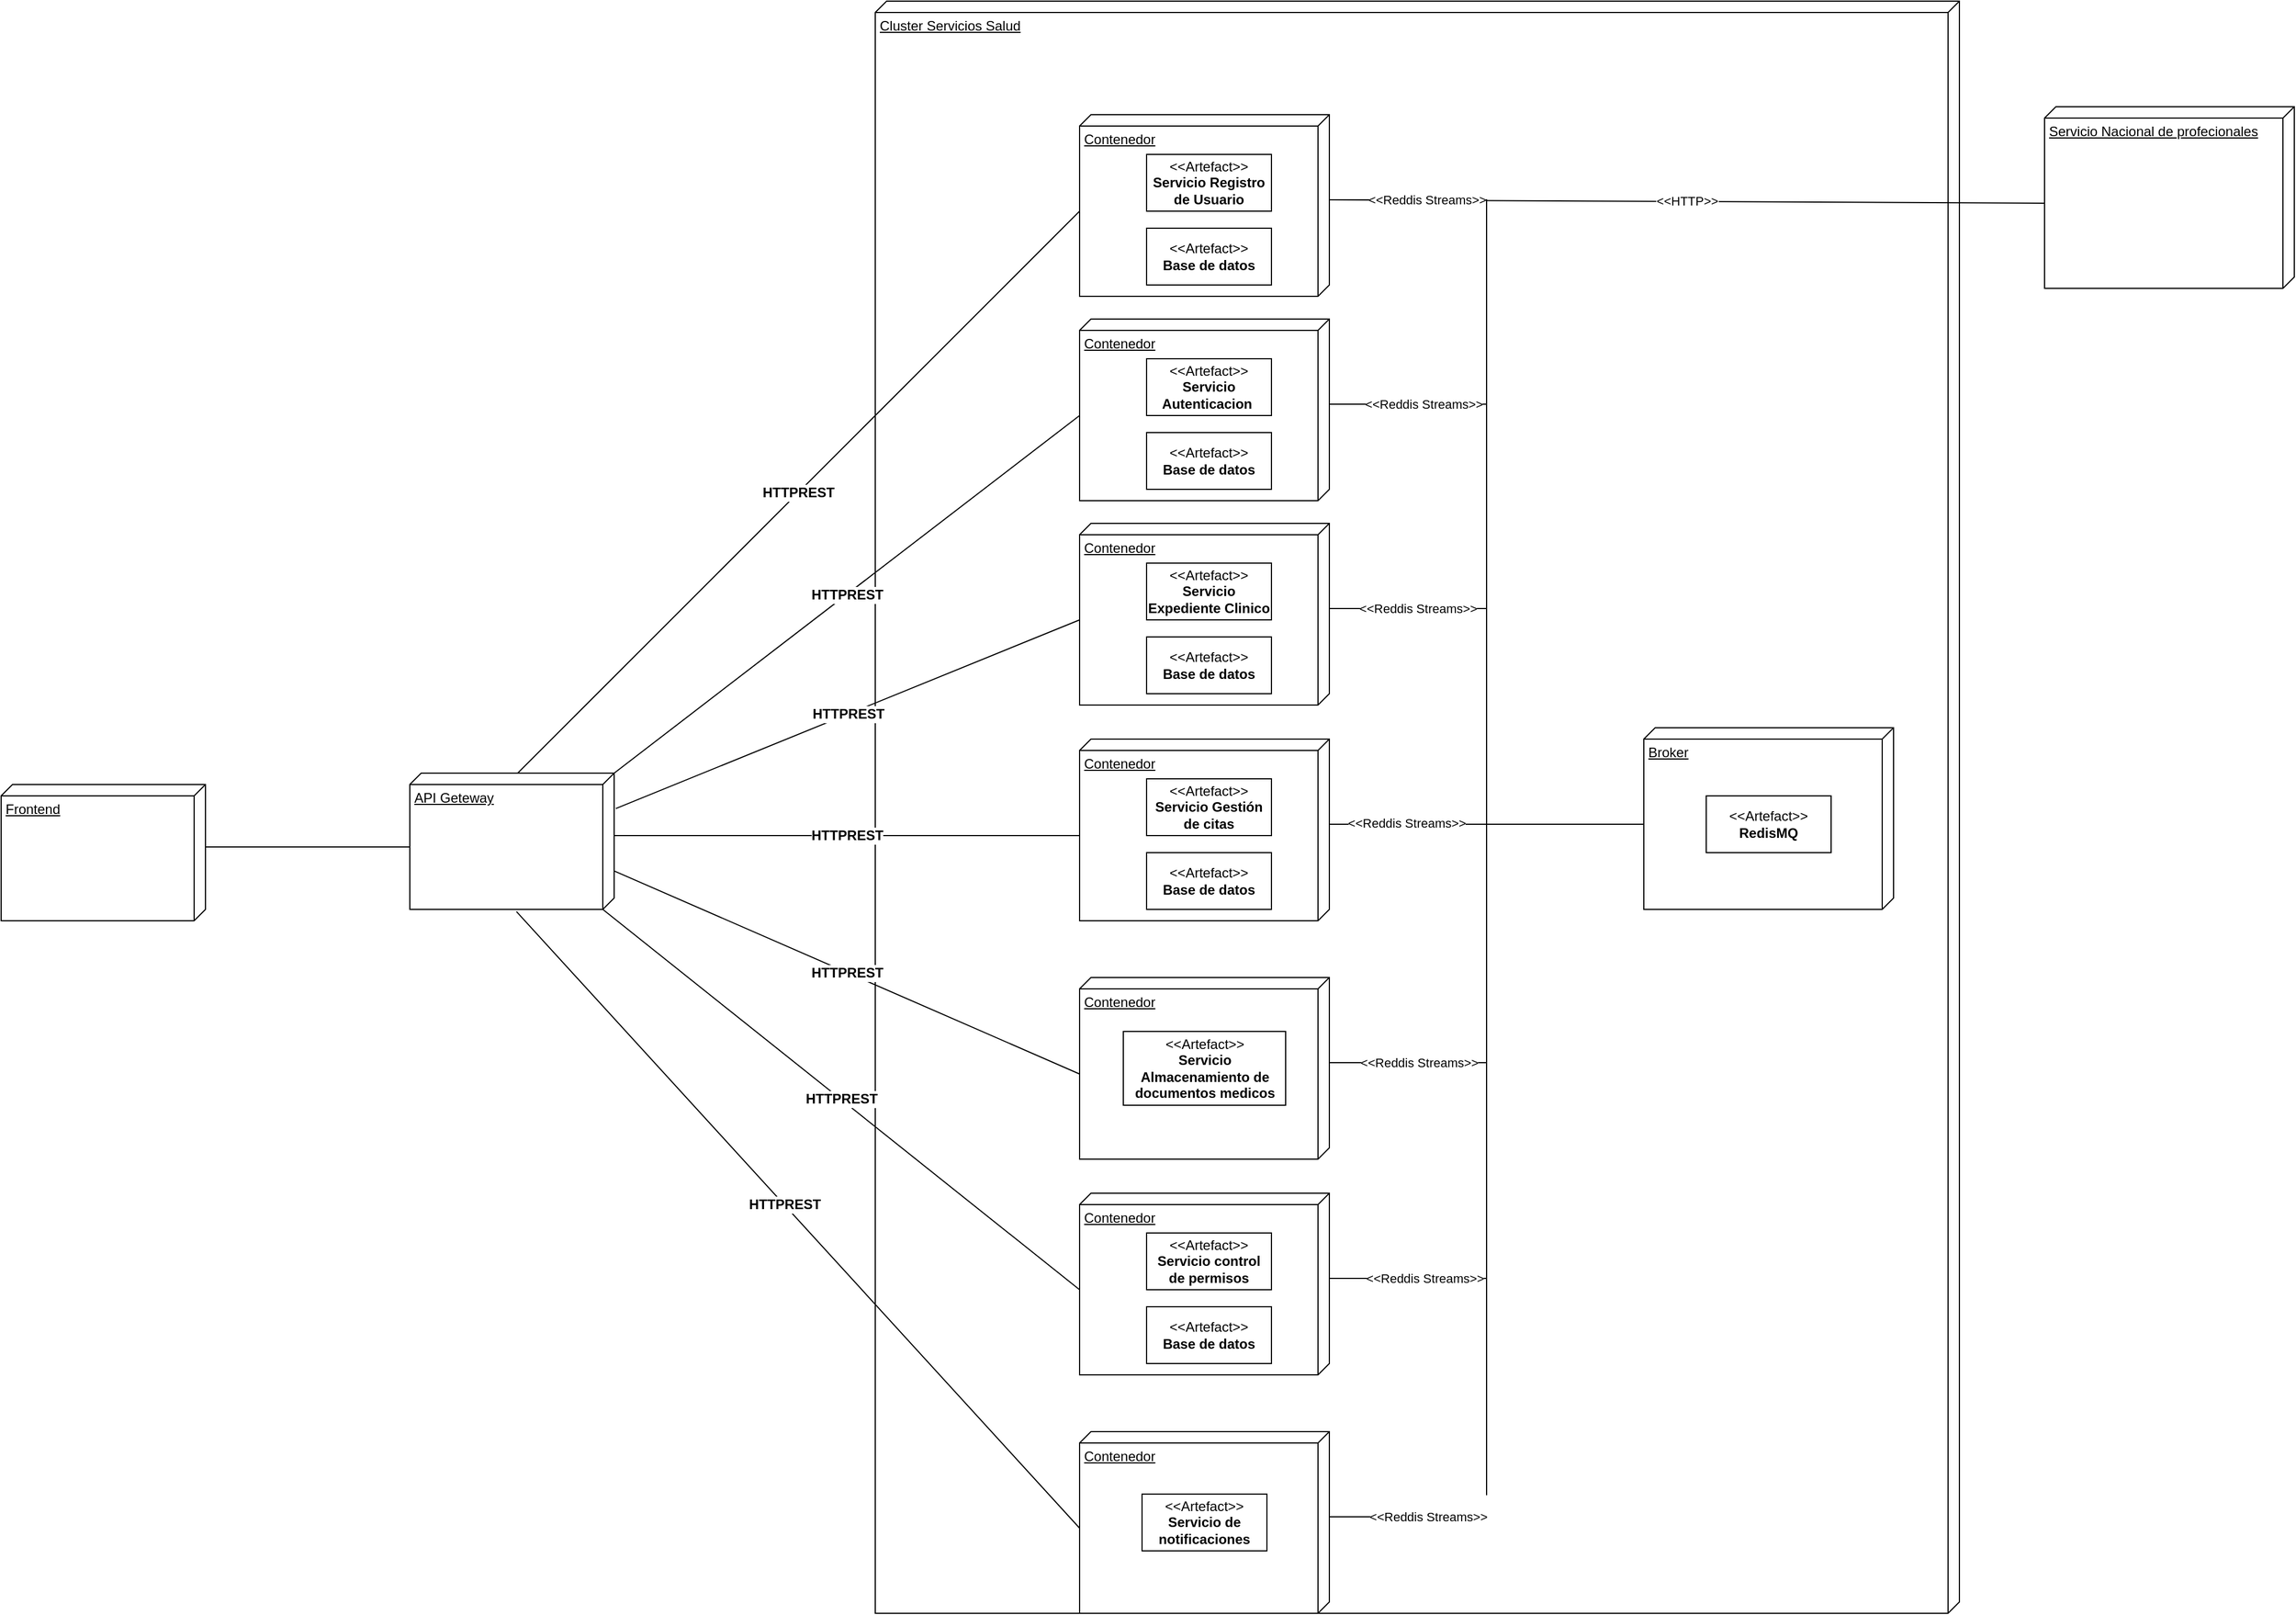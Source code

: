 <mxfile version="26.2.2">
  <diagram name="Página-1" id="MRVZ4gZMsEhP-mlYecWs">
    <mxGraphModel dx="2561" dy="1016" grid="1" gridSize="10" guides="1" tooltips="1" connect="1" arrows="1" fold="1" page="1" pageScale="1" pageWidth="827" pageHeight="1169" math="0" shadow="0">
      <root>
        <mxCell id="0" />
        <mxCell id="1" parent="0" />
        <mxCell id="-pYQC9JN-asUfWVGHoNV-31" value="Cluster Servicios Salud" style="verticalAlign=top;align=left;spacingTop=8;spacingLeft=2;spacingRight=12;shape=cube;size=10;direction=south;fontStyle=4;html=1;whiteSpace=wrap;" vertex="1" parent="1">
          <mxGeometry x="150" y="230" width="955" height="1420" as="geometry" />
        </mxCell>
        <mxCell id="-pYQC9JN-asUfWVGHoNV-22" value="" style="group" vertex="1" connectable="0" parent="1">
          <mxGeometry x="330" y="1490" width="220" height="160" as="geometry" />
        </mxCell>
        <mxCell id="-pYQC9JN-asUfWVGHoNV-19" value="Contenedor" style="verticalAlign=top;align=left;spacingTop=8;spacingLeft=2;spacingRight=12;shape=cube;size=10;direction=south;fontStyle=4;html=1;whiteSpace=wrap;" vertex="1" parent="-pYQC9JN-asUfWVGHoNV-22">
          <mxGeometry width="220" height="160" as="geometry" />
        </mxCell>
        <mxCell id="-pYQC9JN-asUfWVGHoNV-20" value="&amp;lt;&amp;lt;Artefact&amp;gt;&amp;gt;&lt;div&gt;&lt;b&gt;Servicio de notificaciones&lt;/b&gt;&lt;/div&gt;" style="html=1;whiteSpace=wrap;" vertex="1" parent="-pYQC9JN-asUfWVGHoNV-22">
          <mxGeometry x="55" y="55" width="110" height="50" as="geometry" />
        </mxCell>
        <mxCell id="-pYQC9JN-asUfWVGHoNV-23" value="" style="group" vertex="1" connectable="0" parent="1">
          <mxGeometry x="330" y="1280" width="220" height="160" as="geometry" />
        </mxCell>
        <mxCell id="-pYQC9JN-asUfWVGHoNV-16" value="Contenedor" style="verticalAlign=top;align=left;spacingTop=8;spacingLeft=2;spacingRight=12;shape=cube;size=10;direction=south;fontStyle=4;html=1;whiteSpace=wrap;" vertex="1" parent="-pYQC9JN-asUfWVGHoNV-23">
          <mxGeometry width="220" height="160" as="geometry" />
        </mxCell>
        <mxCell id="-pYQC9JN-asUfWVGHoNV-17" value="&amp;lt;&amp;lt;Artefact&amp;gt;&amp;gt;&lt;div&gt;&lt;b&gt;Servicio control de permisos&lt;/b&gt;&lt;/div&gt;" style="html=1;whiteSpace=wrap;" vertex="1" parent="-pYQC9JN-asUfWVGHoNV-23">
          <mxGeometry x="59" y="35" width="110" height="50" as="geometry" />
        </mxCell>
        <mxCell id="-pYQC9JN-asUfWVGHoNV-18" value="&amp;lt;&amp;lt;Artefact&amp;gt;&amp;gt;&lt;div&gt;&lt;b&gt;Base de datos&lt;/b&gt;&lt;/div&gt;" style="html=1;whiteSpace=wrap;" vertex="1" parent="-pYQC9JN-asUfWVGHoNV-23">
          <mxGeometry x="59" y="100" width="110" height="50" as="geometry" />
        </mxCell>
        <mxCell id="-pYQC9JN-asUfWVGHoNV-24" value="" style="group" vertex="1" connectable="0" parent="1">
          <mxGeometry x="330" y="1090" width="220" height="160" as="geometry" />
        </mxCell>
        <mxCell id="-pYQC9JN-asUfWVGHoNV-13" value="Contenedor" style="verticalAlign=top;align=left;spacingTop=8;spacingLeft=2;spacingRight=12;shape=cube;size=10;direction=south;fontStyle=4;html=1;whiteSpace=wrap;" vertex="1" parent="-pYQC9JN-asUfWVGHoNV-24">
          <mxGeometry width="220" height="160" as="geometry" />
        </mxCell>
        <mxCell id="-pYQC9JN-asUfWVGHoNV-14" value="&amp;lt;&amp;lt;Artefact&amp;gt;&amp;gt;&lt;div&gt;&lt;b&gt;Servicio Almacenamiento de documentos medicos&lt;/b&gt;&lt;/div&gt;" style="html=1;whiteSpace=wrap;" vertex="1" parent="-pYQC9JN-asUfWVGHoNV-24">
          <mxGeometry x="38.5" y="47.5" width="143" height="65" as="geometry" />
        </mxCell>
        <mxCell id="-pYQC9JN-asUfWVGHoNV-25" value="" style="group" vertex="1" connectable="0" parent="1">
          <mxGeometry x="330" y="880" width="220" height="160" as="geometry" />
        </mxCell>
        <mxCell id="-pYQC9JN-asUfWVGHoNV-10" value="Contenedor" style="verticalAlign=top;align=left;spacingTop=8;spacingLeft=2;spacingRight=12;shape=cube;size=10;direction=south;fontStyle=4;html=1;whiteSpace=wrap;" vertex="1" parent="-pYQC9JN-asUfWVGHoNV-25">
          <mxGeometry width="220" height="160" as="geometry" />
        </mxCell>
        <mxCell id="-pYQC9JN-asUfWVGHoNV-11" value="&amp;lt;&amp;lt;Artefact&amp;gt;&amp;gt;&lt;div&gt;&lt;b&gt;Servicio Gestión de citas&lt;/b&gt;&lt;/div&gt;" style="html=1;whiteSpace=wrap;" vertex="1" parent="-pYQC9JN-asUfWVGHoNV-25">
          <mxGeometry x="59" y="35" width="110" height="50" as="geometry" />
        </mxCell>
        <mxCell id="-pYQC9JN-asUfWVGHoNV-12" value="&amp;lt;&amp;lt;Artefact&amp;gt;&amp;gt;&lt;div&gt;&lt;b&gt;Base de datos&lt;/b&gt;&lt;/div&gt;" style="html=1;whiteSpace=wrap;" vertex="1" parent="-pYQC9JN-asUfWVGHoNV-25">
          <mxGeometry x="59" y="100" width="110" height="50" as="geometry" />
        </mxCell>
        <mxCell id="-pYQC9JN-asUfWVGHoNV-26" value="" style="group" vertex="1" connectable="0" parent="1">
          <mxGeometry x="330" y="690" width="220" height="160" as="geometry" />
        </mxCell>
        <mxCell id="-pYQC9JN-asUfWVGHoNV-7" value="Contenedor" style="verticalAlign=top;align=left;spacingTop=8;spacingLeft=2;spacingRight=12;shape=cube;size=10;direction=south;fontStyle=4;html=1;whiteSpace=wrap;" vertex="1" parent="-pYQC9JN-asUfWVGHoNV-26">
          <mxGeometry width="220" height="160" as="geometry" />
        </mxCell>
        <mxCell id="-pYQC9JN-asUfWVGHoNV-8" value="&amp;lt;&amp;lt;Artefact&amp;gt;&amp;gt;&lt;div&gt;&lt;b&gt;Servicio Expediente Clinico&lt;/b&gt;&lt;/div&gt;" style="html=1;whiteSpace=wrap;" vertex="1" parent="-pYQC9JN-asUfWVGHoNV-26">
          <mxGeometry x="59" y="35" width="110" height="50" as="geometry" />
        </mxCell>
        <mxCell id="-pYQC9JN-asUfWVGHoNV-9" value="&amp;lt;&amp;lt;Artefact&amp;gt;&amp;gt;&lt;div&gt;&lt;b&gt;Base de datos&lt;/b&gt;&lt;/div&gt;" style="html=1;whiteSpace=wrap;" vertex="1" parent="-pYQC9JN-asUfWVGHoNV-26">
          <mxGeometry x="59" y="100" width="110" height="50" as="geometry" />
        </mxCell>
        <mxCell id="-pYQC9JN-asUfWVGHoNV-27" value="" style="group" vertex="1" connectable="0" parent="1">
          <mxGeometry x="330" y="510" width="220" height="160" as="geometry" />
        </mxCell>
        <mxCell id="-pYQC9JN-asUfWVGHoNV-4" value="Contenedor" style="verticalAlign=top;align=left;spacingTop=8;spacingLeft=2;spacingRight=12;shape=cube;size=10;direction=south;fontStyle=4;html=1;whiteSpace=wrap;" vertex="1" parent="-pYQC9JN-asUfWVGHoNV-27">
          <mxGeometry width="220" height="160" as="geometry" />
        </mxCell>
        <mxCell id="-pYQC9JN-asUfWVGHoNV-5" value="&amp;lt;&amp;lt;Artefact&amp;gt;&amp;gt;&lt;div&gt;&lt;b&gt;Servicio Autenticacion&amp;nbsp;&lt;/b&gt;&lt;/div&gt;" style="html=1;whiteSpace=wrap;" vertex="1" parent="-pYQC9JN-asUfWVGHoNV-27">
          <mxGeometry x="59" y="35" width="110" height="50" as="geometry" />
        </mxCell>
        <mxCell id="-pYQC9JN-asUfWVGHoNV-6" value="&amp;lt;&amp;lt;Artefact&amp;gt;&amp;gt;&lt;div&gt;&lt;b&gt;Base de datos&lt;/b&gt;&lt;/div&gt;" style="html=1;whiteSpace=wrap;" vertex="1" parent="-pYQC9JN-asUfWVGHoNV-27">
          <mxGeometry x="59" y="100" width="110" height="50" as="geometry" />
        </mxCell>
        <mxCell id="-pYQC9JN-asUfWVGHoNV-28" value="" style="group" vertex="1" connectable="0" parent="1">
          <mxGeometry x="330" y="330" width="220" height="160" as="geometry" />
        </mxCell>
        <mxCell id="-pYQC9JN-asUfWVGHoNV-1" value="Contenedor" style="verticalAlign=top;align=left;spacingTop=8;spacingLeft=2;spacingRight=12;shape=cube;size=10;direction=south;fontStyle=4;html=1;whiteSpace=wrap;" vertex="1" parent="-pYQC9JN-asUfWVGHoNV-28">
          <mxGeometry width="220" height="160" as="geometry" />
        </mxCell>
        <mxCell id="-pYQC9JN-asUfWVGHoNV-2" value="&amp;lt;&amp;lt;Artefact&amp;gt;&amp;gt;&lt;div&gt;&lt;b&gt;Servicio Registro de Usuario&lt;/b&gt;&lt;/div&gt;" style="html=1;whiteSpace=wrap;" vertex="1" parent="-pYQC9JN-asUfWVGHoNV-28">
          <mxGeometry x="59" y="35" width="110" height="50" as="geometry" />
        </mxCell>
        <mxCell id="-pYQC9JN-asUfWVGHoNV-3" value="&amp;lt;&amp;lt;Artefact&amp;gt;&amp;gt;&lt;div&gt;&lt;b&gt;Base de datos&lt;/b&gt;&lt;/div&gt;" style="html=1;whiteSpace=wrap;" vertex="1" parent="-pYQC9JN-asUfWVGHoNV-28">
          <mxGeometry x="59" y="100" width="110" height="50" as="geometry" />
        </mxCell>
        <mxCell id="-pYQC9JN-asUfWVGHoNV-29" value="Frontend" style="verticalAlign=top;align=left;spacingTop=8;spacingLeft=2;spacingRight=12;shape=cube;size=10;direction=south;fontStyle=4;html=1;whiteSpace=wrap;" vertex="1" parent="1">
          <mxGeometry x="-620" y="920" width="180" height="120" as="geometry" />
        </mxCell>
        <mxCell id="-pYQC9JN-asUfWVGHoNV-30" value="API Geteway" style="verticalAlign=top;align=left;spacingTop=8;spacingLeft=2;spacingRight=12;shape=cube;size=10;direction=south;fontStyle=4;html=1;whiteSpace=wrap;" vertex="1" parent="1">
          <mxGeometry x="-260" y="910" width="180" height="120" as="geometry" />
        </mxCell>
        <mxCell id="-pYQC9JN-asUfWVGHoNV-39" value="&lt;font style=&quot;font-size: 12px;&quot;&gt;&lt;b&gt;HTTPREST&lt;/b&gt;&lt;/font&gt;" style="endArrow=none;html=1;rounded=0;exitX=0;exitY=0;exitDx=0;exitDy=85;exitPerimeter=0;entryX=0;entryY=0;entryDx=85;entryDy=220;entryPerimeter=0;" edge="1" parent="1" source="-pYQC9JN-asUfWVGHoNV-30" target="-pYQC9JN-asUfWVGHoNV-1">
          <mxGeometry width="50" height="50" relative="1" as="geometry">
            <mxPoint x="-130" y="740" as="sourcePoint" />
            <mxPoint x="-80" y="690" as="targetPoint" />
          </mxGeometry>
        </mxCell>
        <mxCell id="-pYQC9JN-asUfWVGHoNV-40" value="&lt;font style=&quot;font-size: 12px;&quot;&gt;&lt;b&gt;HTTPREST&lt;/b&gt;&lt;/font&gt;" style="endArrow=none;html=1;rounded=0;exitX=0;exitY=0;exitDx=0;exitDy=0;exitPerimeter=0;entryX=0;entryY=0;entryDx=85;entryDy=220;entryPerimeter=0;" edge="1" parent="1" source="-pYQC9JN-asUfWVGHoNV-30" target="-pYQC9JN-asUfWVGHoNV-4">
          <mxGeometry width="50" height="50" relative="1" as="geometry">
            <mxPoint x="-120" y="1015" as="sourcePoint" />
            <mxPoint x="375" y="520" as="targetPoint" />
          </mxGeometry>
        </mxCell>
        <mxCell id="-pYQC9JN-asUfWVGHoNV-41" value="&lt;font style=&quot;font-size: 12px;&quot;&gt;&lt;b&gt;HTTPREST&lt;/b&gt;&lt;/font&gt;" style="endArrow=none;html=1;rounded=0;exitX=0.26;exitY=-0.008;exitDx=0;exitDy=0;exitPerimeter=0;entryX=0;entryY=0;entryDx=85;entryDy=220;entryPerimeter=0;" edge="1" parent="1" source="-pYQC9JN-asUfWVGHoNV-30" target="-pYQC9JN-asUfWVGHoNV-7">
          <mxGeometry width="50" height="50" relative="1" as="geometry">
            <mxPoint x="-100" y="1030" as="sourcePoint" />
            <mxPoint x="310" y="715" as="targetPoint" />
          </mxGeometry>
        </mxCell>
        <mxCell id="-pYQC9JN-asUfWVGHoNV-42" value="&lt;font style=&quot;font-size: 12px;&quot;&gt;&lt;b&gt;HTTPREST&lt;/b&gt;&lt;/font&gt;" style="endArrow=none;html=1;rounded=0;exitX=0;exitY=0;exitDx=55;exitDy=0;exitPerimeter=0;entryX=0;entryY=0;entryDx=85;entryDy=220;entryPerimeter=0;" edge="1" parent="1" source="-pYQC9JN-asUfWVGHoNV-30" target="-pYQC9JN-asUfWVGHoNV-10">
          <mxGeometry width="50" height="50" relative="1" as="geometry">
            <mxPoint x="-80" y="1040" as="sourcePoint" />
            <mxPoint x="330" y="850" as="targetPoint" />
          </mxGeometry>
        </mxCell>
        <mxCell id="-pYQC9JN-asUfWVGHoNV-43" value="&lt;font style=&quot;font-size: 12px;&quot;&gt;&lt;b&gt;HTTPREST&lt;/b&gt;&lt;/font&gt;" style="endArrow=none;html=1;rounded=0;exitX=0.717;exitY=0.001;exitDx=0;exitDy=0;exitPerimeter=0;entryX=0;entryY=0;entryDx=85;entryDy=220;entryPerimeter=0;" edge="1" parent="1" source="-pYQC9JN-asUfWVGHoNV-30" target="-pYQC9JN-asUfWVGHoNV-13">
          <mxGeometry width="50" height="50" relative="1" as="geometry">
            <mxPoint x="-90" y="1028" as="sourcePoint" />
            <mxPoint x="320" y="1028" as="targetPoint" />
          </mxGeometry>
        </mxCell>
        <mxCell id="-pYQC9JN-asUfWVGHoNV-46" value="&lt;font style=&quot;font-size: 12px;&quot;&gt;&lt;b&gt;HTTPREST&lt;/b&gt;&lt;/font&gt;" style="endArrow=none;html=1;rounded=0;exitX=0;exitY=0;exitDx=120;exitDy=10;exitPerimeter=0;entryX=0;entryY=0;entryDx=85;entryDy=220;entryPerimeter=0;" edge="1" parent="1" source="-pYQC9JN-asUfWVGHoNV-30" target="-pYQC9JN-asUfWVGHoNV-16">
          <mxGeometry width="50" height="50" relative="1" as="geometry">
            <mxPoint x="-89.82" y="1071" as="sourcePoint" />
            <mxPoint x="320.18" y="1250" as="targetPoint" />
          </mxGeometry>
        </mxCell>
        <mxCell id="-pYQC9JN-asUfWVGHoNV-47" value="&lt;b&gt;&lt;font style=&quot;font-size: 12px;&quot;&gt;HTTPREST&lt;/font&gt;&lt;/b&gt;" style="endArrow=none;html=1;rounded=0;exitX=1.016;exitY=0.478;exitDx=0;exitDy=0;exitPerimeter=0;entryX=0;entryY=0;entryDx=85;entryDy=220;entryPerimeter=0;" edge="1" parent="1" source="-pYQC9JN-asUfWVGHoNV-30" target="-pYQC9JN-asUfWVGHoNV-19">
          <mxGeometry x="-0.049" width="50" height="50" relative="1" as="geometry">
            <mxPoint x="-130" y="1140" as="sourcePoint" />
            <mxPoint x="290" y="1475" as="targetPoint" />
            <mxPoint as="offset" />
          </mxGeometry>
        </mxCell>
        <mxCell id="-pYQC9JN-asUfWVGHoNV-48" style="edgeStyle=orthogonalEdgeStyle;rounded=0;orthogonalLoop=1;jettySize=auto;html=1;exitX=0;exitY=0;exitDx=55;exitDy=0;exitPerimeter=0;entryX=0;entryY=0;entryDx=65;entryDy=180;entryPerimeter=0;endArrow=none;startFill=0;" edge="1" parent="1" source="-pYQC9JN-asUfWVGHoNV-29" target="-pYQC9JN-asUfWVGHoNV-30">
          <mxGeometry relative="1" as="geometry" />
        </mxCell>
        <mxCell id="-pYQC9JN-asUfWVGHoNV-49" value="" style="group" vertex="1" connectable="0" parent="1">
          <mxGeometry x="1180" y="330" width="220" height="160" as="geometry" />
        </mxCell>
        <mxCell id="-pYQC9JN-asUfWVGHoNV-50" value="Servicio Nacional de profecionales" style="verticalAlign=top;align=left;spacingTop=8;spacingLeft=2;spacingRight=12;shape=cube;size=10;direction=south;fontStyle=4;html=1;whiteSpace=wrap;" vertex="1" parent="-pYQC9JN-asUfWVGHoNV-49">
          <mxGeometry y="-7" width="220" height="160" as="geometry" />
        </mxCell>
        <mxCell id="-pYQC9JN-asUfWVGHoNV-54" value="&amp;lt;&amp;lt;HTTP&amp;gt;&amp;gt;" style="endArrow=none;html=1;rounded=0;exitX=0;exitY=0;exitDx=75;exitDy=0;exitPerimeter=0;entryX=0;entryY=0;entryDx=85;entryDy=220;entryPerimeter=0;" edge="1" parent="1" source="-pYQC9JN-asUfWVGHoNV-1" target="-pYQC9JN-asUfWVGHoNV-50">
          <mxGeometry width="50" height="50" relative="1" as="geometry">
            <mxPoint x="570" y="935" as="sourcePoint" />
            <mxPoint x="1065" y="440" as="targetPoint" />
          </mxGeometry>
        </mxCell>
        <mxCell id="-pYQC9JN-asUfWVGHoNV-55" value="" style="group" vertex="1" connectable="0" parent="1">
          <mxGeometry x="827" y="870" width="220" height="160" as="geometry" />
        </mxCell>
        <mxCell id="-pYQC9JN-asUfWVGHoNV-56" value="Broker" style="verticalAlign=top;align=left;spacingTop=8;spacingLeft=2;spacingRight=12;shape=cube;size=10;direction=south;fontStyle=4;html=1;whiteSpace=wrap;" vertex="1" parent="-pYQC9JN-asUfWVGHoNV-55">
          <mxGeometry width="220" height="160" as="geometry" />
        </mxCell>
        <mxCell id="-pYQC9JN-asUfWVGHoNV-57" value="&amp;lt;&amp;lt;Artefact&amp;gt;&amp;gt;&lt;div&gt;&lt;b&gt;RedisMQ&lt;/b&gt;&lt;/div&gt;" style="html=1;whiteSpace=wrap;" vertex="1" parent="-pYQC9JN-asUfWVGHoNV-55">
          <mxGeometry x="55" y="60" width="110" height="50" as="geometry" />
        </mxCell>
        <mxCell id="-pYQC9JN-asUfWVGHoNV-59" value="&amp;lt;&amp;lt;Reddis Streams&amp;gt;&amp;gt;" style="edgeStyle=orthogonalEdgeStyle;rounded=0;orthogonalLoop=1;jettySize=auto;html=1;exitX=0;exitY=0;exitDx=75;exitDy=0;exitPerimeter=0;entryX=0;entryY=0;entryDx=85;entryDy=220;entryPerimeter=0;endArrow=none;startFill=0;spacingBottom=10;" edge="1" parent="1" source="-pYQC9JN-asUfWVGHoNV-1" target="-pYQC9JN-asUfWVGHoNV-56">
          <mxGeometry x="-0.792" y="-5" relative="1" as="geometry">
            <mxPoint as="offset" />
          </mxGeometry>
        </mxCell>
        <mxCell id="-pYQC9JN-asUfWVGHoNV-61" value="&#xa;&lt;span style=&quot;color: rgb(0, 0, 0); font-family: Helvetica; font-size: 11px; font-style: normal; font-variant-ligatures: normal; font-variant-caps: normal; font-weight: 400; letter-spacing: normal; orphans: 2; text-align: center; text-indent: 0px; text-transform: none; widows: 2; word-spacing: 0px; -webkit-text-stroke-width: 0px; white-space: nowrap; background-color: rgb(255, 255, 255); text-decoration-thickness: initial; text-decoration-style: initial; text-decoration-color: initial; display: inline !important; float: none;&quot;&gt;&amp;lt;&amp;lt;Reddis Streams&amp;gt;&amp;gt;&lt;/span&gt;&#xa;&#xa;" style="edgeStyle=orthogonalEdgeStyle;rounded=0;orthogonalLoop=1;jettySize=auto;html=1;exitX=0;exitY=0;exitDx=75;exitDy=0;exitPerimeter=0;entryX=0;entryY=0;entryDx=85;entryDy=220;entryPerimeter=0;endArrow=none;startFill=0;spacingBottom=17;" edge="1" parent="1" source="-pYQC9JN-asUfWVGHoNV-4" target="-pYQC9JN-asUfWVGHoNV-56">
          <mxGeometry x="-0.744" y="-15" relative="1" as="geometry">
            <mxPoint as="offset" />
          </mxGeometry>
        </mxCell>
        <mxCell id="-pYQC9JN-asUfWVGHoNV-63" value="&#xa;&lt;span style=&quot;color: rgb(0, 0, 0); font-family: Helvetica; font-size: 11px; font-style: normal; font-variant-ligatures: normal; font-variant-caps: normal; font-weight: 400; letter-spacing: normal; orphans: 2; text-align: center; text-indent: 0px; text-transform: none; widows: 2; word-spacing: 0px; -webkit-text-stroke-width: 0px; white-space: nowrap; background-color: rgb(255, 255, 255); text-decoration-thickness: initial; text-decoration-style: initial; text-decoration-color: initial; display: inline !important; float: none;&quot;&gt;&amp;lt;&amp;lt;Reddis Streams&amp;gt;&amp;gt;&lt;/span&gt;&#xa;&#xa;" style="edgeStyle=orthogonalEdgeStyle;rounded=0;orthogonalLoop=1;jettySize=auto;html=1;exitX=0;exitY=0;exitDx=75;exitDy=0;exitPerimeter=0;entryX=0;entryY=0;entryDx=85;entryDy=220;entryPerimeter=0;endArrow=none;startFill=0;spacingBottom=16;" edge="1" parent="1" source="-pYQC9JN-asUfWVGHoNV-7" target="-pYQC9JN-asUfWVGHoNV-56">
          <mxGeometry x="-0.667" y="-15" relative="1" as="geometry">
            <mxPoint as="offset" />
          </mxGeometry>
        </mxCell>
        <mxCell id="-pYQC9JN-asUfWVGHoNV-64" value="&#xa;&lt;span style=&quot;color: rgb(0, 0, 0); font-family: Helvetica; font-size: 11px; font-style: normal; font-variant-ligatures: normal; font-variant-caps: normal; font-weight: 400; letter-spacing: normal; orphans: 2; text-align: center; text-indent: 0px; text-transform: none; widows: 2; word-spacing: 0px; -webkit-text-stroke-width: 0px; white-space: nowrap; background-color: rgb(255, 255, 255); text-decoration-thickness: initial; text-decoration-style: initial; text-decoration-color: initial; display: inline !important; float: none;&quot;&gt;&amp;lt;&amp;lt;Reddis Streams&amp;gt;&amp;gt;&lt;/span&gt;&#xa;&#xa;" style="edgeStyle=orthogonalEdgeStyle;rounded=0;orthogonalLoop=1;jettySize=auto;html=1;exitX=0;exitY=0;exitDx=75;exitDy=0;exitPerimeter=0;entryX=0;entryY=0;entryDx=85;entryDy=220;entryPerimeter=0;endArrow=none;startFill=0;spacingBottom=-1;" edge="1" parent="1" source="-pYQC9JN-asUfWVGHoNV-10" target="-pYQC9JN-asUfWVGHoNV-56">
          <mxGeometry x="-0.512" y="-5" relative="1" as="geometry">
            <mxPoint as="offset" />
          </mxGeometry>
        </mxCell>
        <mxCell id="-pYQC9JN-asUfWVGHoNV-65" value="&#xa;&lt;span style=&quot;color: rgb(0, 0, 0); font-family: Helvetica; font-size: 11px; font-style: normal; font-variant-ligatures: normal; font-variant-caps: normal; font-weight: 400; letter-spacing: normal; orphans: 2; text-align: center; text-indent: 0px; text-transform: none; widows: 2; word-spacing: 0px; -webkit-text-stroke-width: 0px; white-space: nowrap; background-color: rgb(255, 255, 255); text-decoration-thickness: initial; text-decoration-style: initial; text-decoration-color: initial; display: inline !important; float: none;&quot;&gt;&amp;lt;&amp;lt;Reddis Streams&amp;gt;&amp;gt;&lt;/span&gt;&#xa;&#xa;" style="edgeStyle=orthogonalEdgeStyle;rounded=0;orthogonalLoop=1;jettySize=auto;html=1;exitX=0;exitY=0;exitDx=75;exitDy=0;exitPerimeter=0;entryX=0;entryY=0;entryDx=85;entryDy=220;entryPerimeter=0;endArrow=none;startFill=0;spacingBottom=16;" edge="1" parent="1" source="-pYQC9JN-asUfWVGHoNV-13" target="-pYQC9JN-asUfWVGHoNV-56">
          <mxGeometry x="-0.677" y="-15" relative="1" as="geometry">
            <mxPoint as="offset" />
          </mxGeometry>
        </mxCell>
        <mxCell id="-pYQC9JN-asUfWVGHoNV-66" value="&#xa;&lt;span style=&quot;color: rgb(0, 0, 0); font-family: Helvetica; font-size: 11px; font-style: normal; font-variant-ligatures: normal; font-variant-caps: normal; font-weight: 400; letter-spacing: normal; orphans: 2; text-align: center; text-indent: 0px; text-transform: none; widows: 2; word-spacing: 0px; -webkit-text-stroke-width: 0px; white-space: nowrap; background-color: rgb(255, 255, 255); text-decoration-thickness: initial; text-decoration-style: initial; text-decoration-color: initial; display: inline !important; float: none;&quot;&gt;&amp;lt;&amp;lt;Reddis Streams&amp;gt;&amp;gt;&lt;/span&gt;&#xa;&#xa;" style="edgeStyle=orthogonalEdgeStyle;rounded=0;orthogonalLoop=1;jettySize=auto;html=1;exitX=0;exitY=0;exitDx=75;exitDy=0;exitPerimeter=0;entryX=0;entryY=0;entryDx=85;entryDy=220;entryPerimeter=0;endArrow=none;startFill=0;spacingBottom=16;" edge="1" parent="1" source="-pYQC9JN-asUfWVGHoNV-16" target="-pYQC9JN-asUfWVGHoNV-56">
          <mxGeometry x="-0.753" y="-15" relative="1" as="geometry">
            <mxPoint as="offset" />
          </mxGeometry>
        </mxCell>
        <mxCell id="-pYQC9JN-asUfWVGHoNV-67" value="&#xa;&lt;span style=&quot;color: rgb(0, 0, 0); font-family: Helvetica; font-size: 11px; font-style: normal; font-variant-ligatures: normal; font-variant-caps: normal; font-weight: 400; letter-spacing: normal; orphans: 2; text-align: center; text-indent: 0px; text-transform: none; widows: 2; word-spacing: 0px; -webkit-text-stroke-width: 0px; white-space: nowrap; background-color: rgb(255, 255, 255); text-decoration-thickness: initial; text-decoration-style: initial; text-decoration-color: initial; display: inline !important; float: none;&quot;&gt;&amp;lt;&amp;lt;Reddis Streams&amp;gt;&amp;gt;&lt;/span&gt;&#xa;&#xa;" style="edgeStyle=orthogonalEdgeStyle;rounded=0;orthogonalLoop=1;jettySize=auto;html=1;exitX=0;exitY=0;exitDx=75;exitDy=0;exitPerimeter=0;entryX=0;entryY=0;entryDx=85;entryDy=220;entryPerimeter=0;endArrow=none;startFill=0;spacingBottom=-3;" edge="1" parent="1" source="-pYQC9JN-asUfWVGHoNV-19" target="-pYQC9JN-asUfWVGHoNV-56">
          <mxGeometry x="-0.804" y="-5" relative="1" as="geometry">
            <mxPoint as="offset" />
          </mxGeometry>
        </mxCell>
      </root>
    </mxGraphModel>
  </diagram>
</mxfile>
